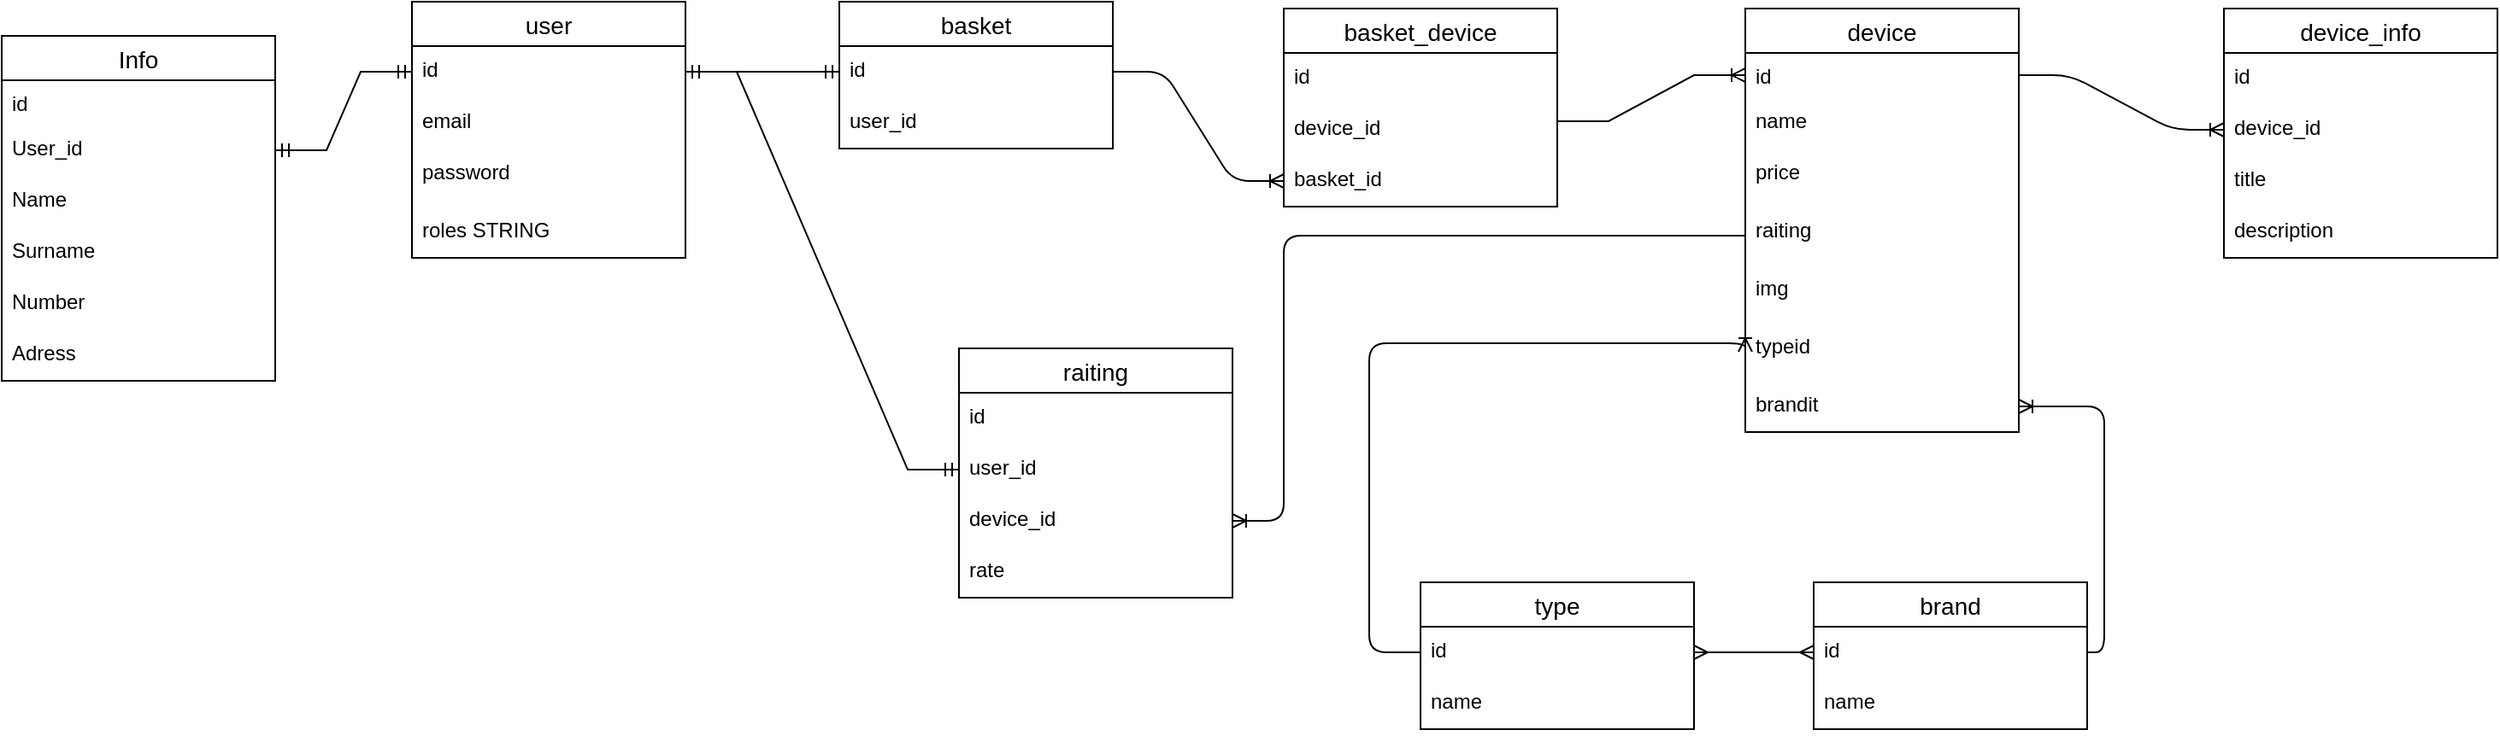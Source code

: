 <mxfile version="20.7.3" type="device"><diagram id="NC1rTIMYG_EKbEhYpaca" name="Page-1"><mxGraphModel dx="1313" dy="686" grid="1" gridSize="10" guides="1" tooltips="1" connect="1" arrows="1" fold="1" page="1" pageScale="1" pageWidth="827" pageHeight="1169" math="0" shadow="0"><root><mxCell id="0"/><mxCell id="1" parent="0"/><mxCell id="snYGwgrwIRpLgMJrDf-g-1" value="user" style="swimlane;fontStyle=0;childLayout=stackLayout;horizontal=1;startSize=26;horizontalStack=0;resizeParent=1;resizeParentMax=0;resizeLast=0;collapsible=1;marginBottom=0;align=center;fontSize=14;" parent="1" vertex="1"><mxGeometry x="400" y="270" width="160" height="150" as="geometry"/></mxCell><mxCell id="snYGwgrwIRpLgMJrDf-g-2" value="id" style="text;strokeColor=none;fillColor=none;spacingLeft=4;spacingRight=4;overflow=hidden;rotatable=0;points=[[0,0.5],[1,0.5]];portConstraint=eastwest;fontSize=12;" parent="snYGwgrwIRpLgMJrDf-g-1" vertex="1"><mxGeometry y="26" width="160" height="30" as="geometry"/></mxCell><mxCell id="snYGwgrwIRpLgMJrDf-g-3" value="email" style="text;strokeColor=none;fillColor=none;spacingLeft=4;spacingRight=4;overflow=hidden;rotatable=0;points=[[0,0.5],[1,0.5]];portConstraint=eastwest;fontSize=12;" parent="snYGwgrwIRpLgMJrDf-g-1" vertex="1"><mxGeometry y="56" width="160" height="30" as="geometry"/></mxCell><mxCell id="snYGwgrwIRpLgMJrDf-g-4" value="password" style="text;strokeColor=none;fillColor=none;spacingLeft=4;spacingRight=4;overflow=hidden;rotatable=0;points=[[0,0.5],[1,0.5]];portConstraint=eastwest;fontSize=12;" parent="snYGwgrwIRpLgMJrDf-g-1" vertex="1"><mxGeometry y="86" width="160" height="34" as="geometry"/></mxCell><mxCell id="snYGwgrwIRpLgMJrDf-g-5" value="roles STRING" style="text;strokeColor=none;fillColor=none;spacingLeft=4;spacingRight=4;overflow=hidden;rotatable=0;points=[[0,0.5],[1,0.5]];portConstraint=eastwest;fontSize=12;" parent="snYGwgrwIRpLgMJrDf-g-1" vertex="1"><mxGeometry y="120" width="160" height="30" as="geometry"/></mxCell><mxCell id="snYGwgrwIRpLgMJrDf-g-6" value="basket" style="swimlane;fontStyle=0;childLayout=stackLayout;horizontal=1;startSize=26;horizontalStack=0;resizeParent=1;resizeParentMax=0;resizeLast=0;collapsible=1;marginBottom=0;align=center;fontSize=14;" parent="1" vertex="1"><mxGeometry x="650" y="270" width="160" height="86" as="geometry"/></mxCell><mxCell id="snYGwgrwIRpLgMJrDf-g-7" value="id" style="text;strokeColor=none;fillColor=none;spacingLeft=4;spacingRight=4;overflow=hidden;rotatable=0;points=[[0,0.5],[1,0.5]];portConstraint=eastwest;fontSize=12;" parent="snYGwgrwIRpLgMJrDf-g-6" vertex="1"><mxGeometry y="26" width="160" height="30" as="geometry"/></mxCell><mxCell id="zgBDqfxjO_0d1Fu2_CWj-46" value="user_id" style="text;strokeColor=none;fillColor=none;spacingLeft=4;spacingRight=4;overflow=hidden;rotatable=0;points=[[0,0.5],[1,0.5]];portConstraint=eastwest;fontSize=12;" parent="snYGwgrwIRpLgMJrDf-g-6" vertex="1"><mxGeometry y="56" width="160" height="30" as="geometry"/></mxCell><mxCell id="snYGwgrwIRpLgMJrDf-g-9" value="" style="edgeStyle=entityRelationEdgeStyle;fontSize=12;html=1;endArrow=ERmandOne;startArrow=ERmandOne;entryX=0;entryY=0.5;entryDx=0;entryDy=0;exitX=1;exitY=0.5;exitDx=0;exitDy=0;" parent="1" source="snYGwgrwIRpLgMJrDf-g-2" target="snYGwgrwIRpLgMJrDf-g-7" edge="1"><mxGeometry width="100" height="100" relative="1" as="geometry"><mxPoint x="830" y="344" as="sourcePoint"/><mxPoint x="930" y="244" as="targetPoint"/></mxGeometry></mxCell><mxCell id="snYGwgrwIRpLgMJrDf-g-10" value="device" style="swimlane;fontStyle=0;childLayout=stackLayout;horizontal=1;startSize=26;horizontalStack=0;resizeParent=1;resizeParentMax=0;resizeLast=0;collapsible=1;marginBottom=0;align=center;fontSize=14;" parent="1" vertex="1"><mxGeometry x="1180" y="274" width="160" height="248" as="geometry"/></mxCell><mxCell id="snYGwgrwIRpLgMJrDf-g-11" value="id" style="text;strokeColor=none;fillColor=none;spacingLeft=4;spacingRight=4;overflow=hidden;rotatable=0;points=[[0,0.5],[1,0.5]];portConstraint=eastwest;fontSize=12;" parent="snYGwgrwIRpLgMJrDf-g-10" vertex="1"><mxGeometry y="26" width="160" height="26" as="geometry"/></mxCell><mxCell id="snYGwgrwIRpLgMJrDf-g-12" value="name" style="text;strokeColor=none;fillColor=none;spacingLeft=4;spacingRight=4;overflow=hidden;rotatable=0;points=[[0,0.5],[1,0.5]];portConstraint=eastwest;fontSize=12;" parent="snYGwgrwIRpLgMJrDf-g-10" vertex="1"><mxGeometry y="52" width="160" height="30" as="geometry"/></mxCell><mxCell id="snYGwgrwIRpLgMJrDf-g-13" value="price" style="text;strokeColor=none;fillColor=none;spacingLeft=4;spacingRight=4;overflow=hidden;rotatable=0;points=[[0,0.5],[1,0.5]];portConstraint=eastwest;fontSize=12;" parent="snYGwgrwIRpLgMJrDf-g-10" vertex="1"><mxGeometry y="82" width="160" height="34" as="geometry"/></mxCell><mxCell id="snYGwgrwIRpLgMJrDf-g-14" value="raiting" style="text;strokeColor=none;fillColor=none;spacingLeft=4;spacingRight=4;overflow=hidden;rotatable=0;points=[[0,0.5],[1,0.5]];portConstraint=eastwest;fontSize=12;" parent="snYGwgrwIRpLgMJrDf-g-10" vertex="1"><mxGeometry y="116" width="160" height="34" as="geometry"/></mxCell><mxCell id="snYGwgrwIRpLgMJrDf-g-15" value="img" style="text;strokeColor=none;fillColor=none;spacingLeft=4;spacingRight=4;overflow=hidden;rotatable=0;points=[[0,0.5],[1,0.5]];portConstraint=eastwest;fontSize=12;" parent="snYGwgrwIRpLgMJrDf-g-10" vertex="1"><mxGeometry y="150" width="160" height="34" as="geometry"/></mxCell><mxCell id="snYGwgrwIRpLgMJrDf-g-16" value="typeid" style="text;strokeColor=none;fillColor=none;spacingLeft=4;spacingRight=4;overflow=hidden;rotatable=0;points=[[0,0.5],[1,0.5]];portConstraint=eastwest;fontSize=12;" parent="snYGwgrwIRpLgMJrDf-g-10" vertex="1"><mxGeometry y="184" width="160" height="34" as="geometry"/></mxCell><mxCell id="snYGwgrwIRpLgMJrDf-g-17" value="brandit" style="text;strokeColor=none;fillColor=none;spacingLeft=4;spacingRight=4;overflow=hidden;rotatable=0;points=[[0,0.5],[1,0.5]];portConstraint=eastwest;fontSize=12;" parent="snYGwgrwIRpLgMJrDf-g-10" vertex="1"><mxGeometry y="218" width="160" height="30" as="geometry"/></mxCell><mxCell id="snYGwgrwIRpLgMJrDf-g-18" value="type" style="swimlane;fontStyle=0;childLayout=stackLayout;horizontal=1;startSize=26;horizontalStack=0;resizeParent=1;resizeParentMax=0;resizeLast=0;collapsible=1;marginBottom=0;align=center;fontSize=14;" parent="1" vertex="1"><mxGeometry x="990" y="610" width="160" height="86" as="geometry"/></mxCell><mxCell id="snYGwgrwIRpLgMJrDf-g-19" value="id" style="text;strokeColor=none;fillColor=none;spacingLeft=4;spacingRight=4;overflow=hidden;rotatable=0;points=[[0,0.5],[1,0.5]];portConstraint=eastwest;fontSize=12;" parent="snYGwgrwIRpLgMJrDf-g-18" vertex="1"><mxGeometry y="26" width="160" height="30" as="geometry"/></mxCell><mxCell id="snYGwgrwIRpLgMJrDf-g-20" value="name" style="text;strokeColor=none;fillColor=none;spacingLeft=4;spacingRight=4;overflow=hidden;rotatable=0;points=[[0,0.5],[1,0.5]];portConstraint=eastwest;fontSize=12;" parent="snYGwgrwIRpLgMJrDf-g-18" vertex="1"><mxGeometry y="56" width="160" height="30" as="geometry"/></mxCell><mxCell id="snYGwgrwIRpLgMJrDf-g-21" value="brand" style="swimlane;fontStyle=0;childLayout=stackLayout;horizontal=1;startSize=26;horizontalStack=0;resizeParent=1;resizeParentMax=0;resizeLast=0;collapsible=1;marginBottom=0;align=center;fontSize=14;" parent="1" vertex="1"><mxGeometry x="1220" y="610" width="160" height="86" as="geometry"/></mxCell><mxCell id="snYGwgrwIRpLgMJrDf-g-22" value="id" style="text;strokeColor=none;fillColor=none;spacingLeft=4;spacingRight=4;overflow=hidden;rotatable=0;points=[[0,0.5],[1,0.5]];portConstraint=eastwest;fontSize=12;" parent="snYGwgrwIRpLgMJrDf-g-21" vertex="1"><mxGeometry y="26" width="160" height="30" as="geometry"/></mxCell><mxCell id="snYGwgrwIRpLgMJrDf-g-23" value="name" style="text;strokeColor=none;fillColor=none;spacingLeft=4;spacingRight=4;overflow=hidden;rotatable=0;points=[[0,0.5],[1,0.5]];portConstraint=eastwest;fontSize=12;" parent="snYGwgrwIRpLgMJrDf-g-21" vertex="1"><mxGeometry y="56" width="160" height="30" as="geometry"/></mxCell><mxCell id="snYGwgrwIRpLgMJrDf-g-24" value="" style="edgeStyle=orthogonalEdgeStyle;fontSize=12;html=1;endArrow=ERoneToMany;entryX=0;entryY=0.5;entryDx=0;entryDy=0;exitX=0;exitY=0.5;exitDx=0;exitDy=0;" parent="1" source="snYGwgrwIRpLgMJrDf-g-19" target="snYGwgrwIRpLgMJrDf-g-16" edge="1"><mxGeometry width="100" height="100" relative="1" as="geometry"><mxPoint x="1080" y="574" as="sourcePoint"/><mxPoint x="1150" y="474" as="targetPoint"/><Array as="points"><mxPoint x="960" y="651"/><mxPoint x="960" y="470"/><mxPoint x="1180" y="470"/></Array></mxGeometry></mxCell><mxCell id="snYGwgrwIRpLgMJrDf-g-25" value="" style="edgeStyle=orthogonalEdgeStyle;fontSize=12;html=1;endArrow=ERoneToMany;exitX=1;exitY=0.5;exitDx=0;exitDy=0;" parent="1" source="snYGwgrwIRpLgMJrDf-g-22" target="snYGwgrwIRpLgMJrDf-g-17" edge="1"><mxGeometry width="100" height="100" relative="1" as="geometry"><mxPoint x="1381" y="594" as="sourcePoint"/><mxPoint x="1250" y="544" as="targetPoint"/></mxGeometry></mxCell><mxCell id="snYGwgrwIRpLgMJrDf-g-26" value="" style="edgeStyle=entityRelationEdgeStyle;fontSize=12;html=1;endArrow=ERmany;startArrow=ERmany;exitX=1;exitY=0.5;exitDx=0;exitDy=0;entryX=0;entryY=0.5;entryDx=0;entryDy=0;" parent="1" source="snYGwgrwIRpLgMJrDf-g-19" target="snYGwgrwIRpLgMJrDf-g-22" edge="1"><mxGeometry width="100" height="100" relative="1" as="geometry"><mxPoint x="1110" y="684" as="sourcePoint"/><mxPoint x="1210" y="584" as="targetPoint"/></mxGeometry></mxCell><mxCell id="snYGwgrwIRpLgMJrDf-g-27" value="device_info" style="swimlane;fontStyle=0;childLayout=stackLayout;horizontal=1;startSize=26;horizontalStack=0;resizeParent=1;resizeParentMax=0;resizeLast=0;collapsible=1;marginBottom=0;align=center;fontSize=14;" parent="1" vertex="1"><mxGeometry x="1460" y="274" width="160" height="146" as="geometry"/></mxCell><mxCell id="snYGwgrwIRpLgMJrDf-g-28" value="id" style="text;strokeColor=none;fillColor=none;spacingLeft=4;spacingRight=4;overflow=hidden;rotatable=0;points=[[0,0.5],[1,0.5]];portConstraint=eastwest;fontSize=12;" parent="snYGwgrwIRpLgMJrDf-g-27" vertex="1"><mxGeometry y="26" width="160" height="30" as="geometry"/></mxCell><mxCell id="snYGwgrwIRpLgMJrDf-g-29" value="device_id" style="text;strokeColor=none;fillColor=none;spacingLeft=4;spacingRight=4;overflow=hidden;rotatable=0;points=[[0,0.5],[1,0.5]];portConstraint=eastwest;fontSize=12;" parent="snYGwgrwIRpLgMJrDf-g-27" vertex="1"><mxGeometry y="56" width="160" height="30" as="geometry"/></mxCell><mxCell id="snYGwgrwIRpLgMJrDf-g-30" value="title" style="text;strokeColor=none;fillColor=none;spacingLeft=4;spacingRight=4;overflow=hidden;rotatable=0;points=[[0,0.5],[1,0.5]];portConstraint=eastwest;fontSize=12;" parent="snYGwgrwIRpLgMJrDf-g-27" vertex="1"><mxGeometry y="86" width="160" height="30" as="geometry"/></mxCell><mxCell id="snYGwgrwIRpLgMJrDf-g-31" value="description&#10;" style="text;strokeColor=none;fillColor=none;spacingLeft=4;spacingRight=4;overflow=hidden;rotatable=0;points=[[0,0.5],[1,0.5]];portConstraint=eastwest;fontSize=12;" parent="snYGwgrwIRpLgMJrDf-g-27" vertex="1"><mxGeometry y="116" width="160" height="30" as="geometry"/></mxCell><mxCell id="snYGwgrwIRpLgMJrDf-g-32" value="" style="edgeStyle=entityRelationEdgeStyle;fontSize=12;html=1;endArrow=ERoneToMany;entryX=0;entryY=0.5;entryDx=0;entryDy=0;exitX=1;exitY=0.5;exitDx=0;exitDy=0;" parent="1" source="snYGwgrwIRpLgMJrDf-g-11" target="snYGwgrwIRpLgMJrDf-g-29" edge="1"><mxGeometry width="100" height="100" relative="1" as="geometry"><mxPoint x="1310" y="408" as="sourcePoint"/><mxPoint x="1470" y="311" as="targetPoint"/></mxGeometry></mxCell><mxCell id="snYGwgrwIRpLgMJrDf-g-33" value="basket_device" style="swimlane;fontStyle=0;childLayout=stackLayout;horizontal=1;startSize=26;horizontalStack=0;resizeParent=1;resizeParentMax=0;resizeLast=0;collapsible=1;marginBottom=0;align=center;fontSize=14;" parent="1" vertex="1"><mxGeometry x="910" y="274" width="160" height="116" as="geometry"/></mxCell><mxCell id="snYGwgrwIRpLgMJrDf-g-34" value="id" style="text;strokeColor=none;fillColor=none;spacingLeft=4;spacingRight=4;overflow=hidden;rotatable=0;points=[[0,0.5],[1,0.5]];portConstraint=eastwest;fontSize=12;" parent="snYGwgrwIRpLgMJrDf-g-33" vertex="1"><mxGeometry y="26" width="160" height="30" as="geometry"/></mxCell><mxCell id="snYGwgrwIRpLgMJrDf-g-35" value="device_id" style="text;strokeColor=none;fillColor=none;spacingLeft=4;spacingRight=4;overflow=hidden;rotatable=0;points=[[0,0.5],[1,0.5]];portConstraint=eastwest;fontSize=12;" parent="snYGwgrwIRpLgMJrDf-g-33" vertex="1"><mxGeometry y="56" width="160" height="30" as="geometry"/></mxCell><mxCell id="snYGwgrwIRpLgMJrDf-g-36" value="basket_id&#10;" style="text;strokeColor=none;fillColor=none;spacingLeft=4;spacingRight=4;overflow=hidden;rotatable=0;points=[[0,0.5],[1,0.5]];portConstraint=eastwest;fontSize=12;" parent="snYGwgrwIRpLgMJrDf-g-33" vertex="1"><mxGeometry y="86" width="160" height="30" as="geometry"/></mxCell><mxCell id="snYGwgrwIRpLgMJrDf-g-37" value="" style="edgeStyle=entityRelationEdgeStyle;fontSize=12;html=1;endArrow=ERoneToMany;entryX=0;entryY=0.5;entryDx=0;entryDy=0;exitX=1;exitY=0.5;exitDx=0;exitDy=0;" parent="1" source="snYGwgrwIRpLgMJrDf-g-7" target="snYGwgrwIRpLgMJrDf-g-36" edge="1"><mxGeometry width="100" height="100" relative="1" as="geometry"><mxPoint x="800" y="494" as="sourcePoint"/><mxPoint x="900" y="394" as="targetPoint"/></mxGeometry></mxCell><mxCell id="snYGwgrwIRpLgMJrDf-g-39" value="raiting" style="swimlane;fontStyle=0;childLayout=stackLayout;horizontal=1;startSize=26;horizontalStack=0;resizeParent=1;resizeParentMax=0;resizeLast=0;collapsible=1;marginBottom=0;align=center;fontSize=14;" parent="1" vertex="1"><mxGeometry x="720" y="473" width="160" height="146" as="geometry"/></mxCell><mxCell id="snYGwgrwIRpLgMJrDf-g-40" value="id" style="text;strokeColor=none;fillColor=none;spacingLeft=4;spacingRight=4;overflow=hidden;rotatable=0;points=[[0,0.5],[1,0.5]];portConstraint=eastwest;fontSize=12;" parent="snYGwgrwIRpLgMJrDf-g-39" vertex="1"><mxGeometry y="26" width="160" height="30" as="geometry"/></mxCell><mxCell id="snYGwgrwIRpLgMJrDf-g-41" value="user_id" style="text;strokeColor=none;fillColor=none;spacingLeft=4;spacingRight=4;overflow=hidden;rotatable=0;points=[[0,0.5],[1,0.5]];portConstraint=eastwest;fontSize=12;" parent="snYGwgrwIRpLgMJrDf-g-39" vertex="1"><mxGeometry y="56" width="160" height="30" as="geometry"/></mxCell><mxCell id="snYGwgrwIRpLgMJrDf-g-42" value="device_id" style="text;strokeColor=none;fillColor=none;spacingLeft=4;spacingRight=4;overflow=hidden;rotatable=0;points=[[0,0.5],[1,0.5]];portConstraint=eastwest;fontSize=12;" parent="snYGwgrwIRpLgMJrDf-g-39" vertex="1"><mxGeometry y="86" width="160" height="30" as="geometry"/></mxCell><mxCell id="snYGwgrwIRpLgMJrDf-g-43" value="rate" style="text;strokeColor=none;fillColor=none;spacingLeft=4;spacingRight=4;overflow=hidden;rotatable=0;points=[[0,0.5],[1,0.5]];portConstraint=eastwest;fontSize=12;" parent="snYGwgrwIRpLgMJrDf-g-39" vertex="1"><mxGeometry y="116" width="160" height="30" as="geometry"/></mxCell><mxCell id="snYGwgrwIRpLgMJrDf-g-45" value="" style="edgeStyle=orthogonalEdgeStyle;fontSize=12;html=1;endArrow=ERoneToMany;exitX=0;exitY=0.5;exitDx=0;exitDy=0;entryX=1;entryY=0.5;entryDx=0;entryDy=0;" parent="1" source="snYGwgrwIRpLgMJrDf-g-14" target="snYGwgrwIRpLgMJrDf-g-42" edge="1"><mxGeometry width="100" height="100" relative="1" as="geometry"><mxPoint x="930" y="514" as="sourcePoint"/><mxPoint x="1030" y="414" as="targetPoint"/><Array as="points"><mxPoint x="910" y="407"/><mxPoint x="910" y="574"/></Array></mxGeometry></mxCell><mxCell id="zgBDqfxjO_0d1Fu2_CWj-47" value="Info" style="swimlane;fontStyle=0;childLayout=stackLayout;horizontal=1;startSize=26;horizontalStack=0;resizeParent=1;resizeParentMax=0;resizeLast=0;collapsible=1;marginBottom=0;align=center;fontSize=14;" parent="1" vertex="1"><mxGeometry x="160" y="290" width="160" height="202" as="geometry"/></mxCell><mxCell id="zgBDqfxjO_0d1Fu2_CWj-48" value="id" style="text;strokeColor=none;fillColor=none;spacingLeft=4;spacingRight=4;overflow=hidden;rotatable=0;points=[[0,0.5],[1,0.5]];portConstraint=eastwest;fontSize=12;" parent="zgBDqfxjO_0d1Fu2_CWj-47" vertex="1"><mxGeometry y="26" width="160" height="26" as="geometry"/></mxCell><mxCell id="zgBDqfxjO_0d1Fu2_CWj-49" value="User_id" style="text;strokeColor=none;fillColor=none;spacingLeft=4;spacingRight=4;overflow=hidden;rotatable=0;points=[[0,0.5],[1,0.5]];portConstraint=eastwest;fontSize=12;" parent="zgBDqfxjO_0d1Fu2_CWj-47" vertex="1"><mxGeometry y="52" width="160" height="30" as="geometry"/></mxCell><mxCell id="zgBDqfxjO_0d1Fu2_CWj-50" value="Name" style="text;strokeColor=none;fillColor=none;spacingLeft=4;spacingRight=4;overflow=hidden;rotatable=0;points=[[0,0.5],[1,0.5]];portConstraint=eastwest;fontSize=12;" parent="zgBDqfxjO_0d1Fu2_CWj-47" vertex="1"><mxGeometry y="82" width="160" height="30" as="geometry"/></mxCell><mxCell id="zgBDqfxjO_0d1Fu2_CWj-51" value="Surname" style="text;strokeColor=none;fillColor=none;spacingLeft=4;spacingRight=4;overflow=hidden;rotatable=0;points=[[0,0.5],[1,0.5]];portConstraint=eastwest;fontSize=12;" parent="zgBDqfxjO_0d1Fu2_CWj-47" vertex="1"><mxGeometry y="112" width="160" height="30" as="geometry"/></mxCell><mxCell id="vKNyuigOQcmxvHPHzff6-5" value="Number" style="text;strokeColor=none;fillColor=none;spacingLeft=4;spacingRight=4;overflow=hidden;rotatable=0;points=[[0,0.5],[1,0.5]];portConstraint=eastwest;fontSize=12;" vertex="1" parent="zgBDqfxjO_0d1Fu2_CWj-47"><mxGeometry y="142" width="160" height="30" as="geometry"/></mxCell><mxCell id="vKNyuigOQcmxvHPHzff6-4" value="Adress" style="text;strokeColor=none;fillColor=none;spacingLeft=4;spacingRight=4;overflow=hidden;rotatable=0;points=[[0,0.5],[1,0.5]];portConstraint=eastwest;fontSize=12;" vertex="1" parent="zgBDqfxjO_0d1Fu2_CWj-47"><mxGeometry y="172" width="160" height="30" as="geometry"/></mxCell><mxCell id="vKNyuigOQcmxvHPHzff6-3" value="" style="edgeStyle=entityRelationEdgeStyle;fontSize=12;html=1;endArrow=ERmandOne;startArrow=ERmandOne;rounded=0;exitX=1;exitY=0.5;exitDx=0;exitDy=0;entryX=0;entryY=0.5;entryDx=0;entryDy=0;" edge="1" parent="1" source="zgBDqfxjO_0d1Fu2_CWj-49" target="snYGwgrwIRpLgMJrDf-g-2"><mxGeometry width="100" height="100" relative="1" as="geometry"><mxPoint x="320" y="550" as="sourcePoint"/><mxPoint x="420" y="450" as="targetPoint"/></mxGeometry></mxCell><mxCell id="vKNyuigOQcmxvHPHzff6-7" value="" style="edgeStyle=entityRelationEdgeStyle;fontSize=12;html=1;endArrow=ERoneToMany;rounded=0;entryX=0;entryY=0.5;entryDx=0;entryDy=0;" edge="1" parent="1" target="snYGwgrwIRpLgMJrDf-g-11"><mxGeometry width="100" height="100" relative="1" as="geometry"><mxPoint x="1070" y="340" as="sourcePoint"/><mxPoint x="1180" y="250" as="targetPoint"/></mxGeometry></mxCell><mxCell id="vKNyuigOQcmxvHPHzff6-8" value="" style="edgeStyle=entityRelationEdgeStyle;fontSize=12;html=1;endArrow=ERmandOne;startArrow=ERmandOne;rounded=0;exitX=1;exitY=0.5;exitDx=0;exitDy=0;entryX=0;entryY=0.5;entryDx=0;entryDy=0;" edge="1" parent="1" source="snYGwgrwIRpLgMJrDf-g-2" target="snYGwgrwIRpLgMJrDf-g-41"><mxGeometry width="100" height="100" relative="1" as="geometry"><mxPoint x="590" y="540" as="sourcePoint"/><mxPoint x="690" y="440" as="targetPoint"/></mxGeometry></mxCell></root></mxGraphModel></diagram></mxfile>